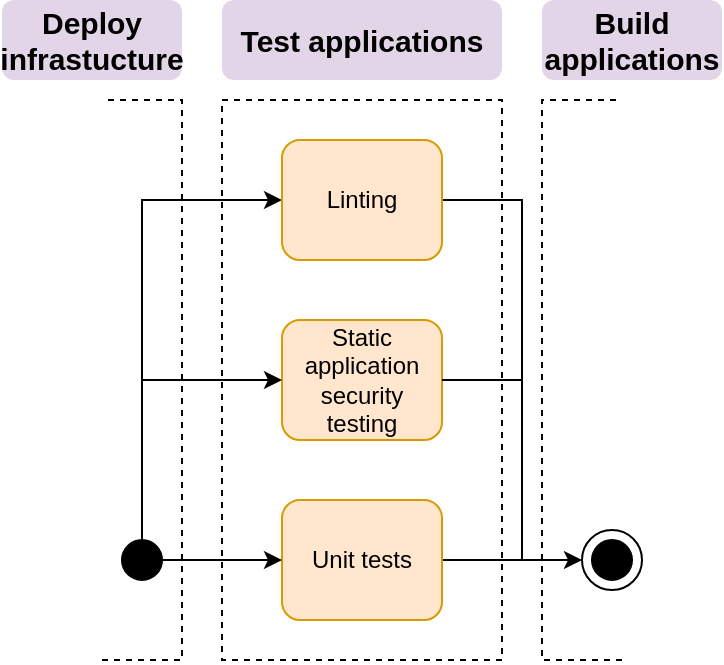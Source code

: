 <mxfile version="22.0.2" type="device">
  <diagram id="RoFN31DEDuAoprLHtcjy" name="Page-1">
    <mxGraphModel dx="863" dy="505" grid="1" gridSize="10" guides="1" tooltips="1" connect="1" arrows="1" fold="1" page="0" pageScale="1" pageWidth="827" pageHeight="1169" math="0" shadow="0">
      <root>
        <mxCell id="0" />
        <mxCell id="1" parent="0" />
        <mxCell id="3Ych9QoQo4VoyjM5WHYG-4" value="" style="rounded=0;whiteSpace=wrap;html=1;fillColor=none;dashed=1;" parent="1" vertex="1">
          <mxGeometry x="140" y="210" width="140" height="280" as="geometry" />
        </mxCell>
        <mxCell id="NrXn7nHfLIqUMkxgtaWz-2" value="Static application security testing" style="rounded=1;whiteSpace=wrap;html=1;glass=0;fillColor=#ffe6cc;strokeColor=#d79b00;" parent="1" vertex="1">
          <mxGeometry x="170" y="320" width="80" height="60" as="geometry" />
        </mxCell>
        <mxCell id="NrXn7nHfLIqUMkxgtaWz-8" value="" style="ellipse;whiteSpace=wrap;html=1;aspect=fixed;fillColor=#000000;" parent="1" vertex="1">
          <mxGeometry x="325" y="430" width="20" height="20" as="geometry" />
        </mxCell>
        <mxCell id="NrXn7nHfLIqUMkxgtaWz-9" value="" style="ellipse;whiteSpace=wrap;html=1;aspect=fixed;rounded=0;shadow=0;glass=0;sketch=0;fillColor=none;" parent="1" vertex="1">
          <mxGeometry x="320" y="425" width="30" height="30" as="geometry" />
        </mxCell>
        <mxCell id="3Ych9QoQo4VoyjM5WHYG-5" value="Test applications" style="text;html=1;fillColor=#e1d5e7;align=center;verticalAlign=middle;whiteSpace=wrap;rounded=1;dashed=1;fontStyle=1;fontSize=15;strokeColor=none;gradientColor=none;gradientDirection=south;" parent="1" vertex="1">
          <mxGeometry x="140" y="160" width="140" height="40" as="geometry" />
        </mxCell>
        <mxCell id="3Ych9QoQo4VoyjM5WHYG-9" value="Build applications" style="text;html=1;strokeColor=none;fillColor=#e1d5e7;align=center;verticalAlign=middle;whiteSpace=wrap;rounded=1;dashed=1;fontStyle=1;fontSize=15;" parent="1" vertex="1">
          <mxGeometry x="300" y="160" width="90" height="40" as="geometry" />
        </mxCell>
        <mxCell id="6qBjJutos2vkdkk0qgOa-2" value="" style="endArrow=none;dashed=1;html=1;rounded=0;fontSize=15;" parent="1" edge="1">
          <mxGeometry width="50" height="50" relative="1" as="geometry">
            <mxPoint x="340" y="490" as="sourcePoint" />
            <mxPoint x="340" y="210" as="targetPoint" />
            <Array as="points">
              <mxPoint x="300" y="490" />
              <mxPoint x="300" y="210" />
            </Array>
          </mxGeometry>
        </mxCell>
        <mxCell id="hjqb28hFsZi5MVu-S77l-1" value="" style="endArrow=none;dashed=1;html=1;rounded=0;fontSize=15;" parent="1" edge="1">
          <mxGeometry width="50" height="50" relative="1" as="geometry">
            <mxPoint x="80" y="490" as="sourcePoint" />
            <mxPoint x="80" y="210" as="targetPoint" />
            <Array as="points">
              <mxPoint x="120" y="490" />
              <mxPoint x="120" y="210" />
            </Array>
          </mxGeometry>
        </mxCell>
        <mxCell id="hjqb28hFsZi5MVu-S77l-2" value="" style="edgeStyle=orthogonalEdgeStyle;rounded=0;orthogonalLoop=1;jettySize=auto;html=1;exitX=0.5;exitY=0;exitDx=0;exitDy=0;entryX=0;entryY=0.5;entryDx=0;entryDy=0;" parent="1" source="hjqb28hFsZi5MVu-S77l-3" target="hjqb28hFsZi5MVu-S77l-18" edge="1">
          <mxGeometry relative="1" as="geometry">
            <Array as="points">
              <mxPoint x="100" y="260" />
            </Array>
            <mxPoint x="60" y="245" as="targetPoint" />
          </mxGeometry>
        </mxCell>
        <mxCell id="hjqb28hFsZi5MVu-S77l-3" value="" style="ellipse;whiteSpace=wrap;html=1;aspect=fixed;fillColor=#000000;" parent="1" vertex="1">
          <mxGeometry x="90" y="430" width="20" height="20" as="geometry" />
        </mxCell>
        <mxCell id="hjqb28hFsZi5MVu-S77l-4" value="Deploy infrastucture" style="text;html=1;strokeColor=none;fillColor=#e1d5e7;align=center;verticalAlign=middle;whiteSpace=wrap;rounded=1;dashed=1;fontStyle=1;fontSize=15;" parent="1" vertex="1">
          <mxGeometry x="30" y="160" width="90" height="40" as="geometry" />
        </mxCell>
        <mxCell id="hjqb28hFsZi5MVu-S77l-9" value="" style="endArrow=classic;html=1;rounded=0;entryX=0;entryY=0.5;entryDx=0;entryDy=0;" parent="1" edge="1" target="NrXn7nHfLIqUMkxgtaWz-2">
          <mxGeometry width="50" height="50" relative="1" as="geometry">
            <mxPoint x="100" y="350" as="sourcePoint" />
            <mxPoint x="160" y="350" as="targetPoint" />
          </mxGeometry>
        </mxCell>
        <mxCell id="hjqb28hFsZi5MVu-S77l-10" value="" style="endArrow=classic;html=1;rounded=0;entryX=0;entryY=0.5;entryDx=0;entryDy=0;exitX=1;exitY=0.5;exitDx=0;exitDy=0;" parent="1" target="NrXn7nHfLIqUMkxgtaWz-9" edge="1" source="CeksJdr9aENdMmGf5Ev_-1">
          <mxGeometry width="50" height="50" relative="1" as="geometry">
            <mxPoint x="480" y="350" as="sourcePoint" />
            <mxPoint x="360" y="220" as="targetPoint" />
          </mxGeometry>
        </mxCell>
        <mxCell id="hjqb28hFsZi5MVu-S77l-11" value="" style="endArrow=none;html=1;rounded=0;endFill=0;exitX=1;exitY=0.5;exitDx=0;exitDy=0;" parent="1" source="hjqb28hFsZi5MVu-S77l-18" edge="1">
          <mxGeometry width="50" height="50" relative="1" as="geometry">
            <mxPoint x="360" y="260" as="sourcePoint" />
            <mxPoint x="290" y="440" as="targetPoint" />
            <Array as="points">
              <mxPoint x="290" y="260" />
            </Array>
          </mxGeometry>
        </mxCell>
        <mxCell id="hjqb28hFsZi5MVu-S77l-18" value="Linting" style="rounded=1;whiteSpace=wrap;html=1;glass=0;fillColor=#ffe6cc;strokeColor=#d79b00;" parent="1" vertex="1">
          <mxGeometry x="170" y="230" width="80" height="60" as="geometry" />
        </mxCell>
        <mxCell id="CeksJdr9aENdMmGf5Ev_-1" value="Unit tests" style="rounded=1;whiteSpace=wrap;html=1;glass=0;fillColor=#ffe6cc;strokeColor=#d79b00;" vertex="1" parent="1">
          <mxGeometry x="170" y="410" width="80" height="60" as="geometry" />
        </mxCell>
        <mxCell id="CeksJdr9aENdMmGf5Ev_-2" value="" style="endArrow=classic;html=1;rounded=0;entryX=0;entryY=0.5;entryDx=0;entryDy=0;exitX=1;exitY=0.5;exitDx=0;exitDy=0;" edge="1" parent="1" source="hjqb28hFsZi5MVu-S77l-3" target="CeksJdr9aENdMmGf5Ev_-1">
          <mxGeometry width="50" height="50" relative="1" as="geometry">
            <mxPoint x="110" y="360" as="sourcePoint" />
            <mxPoint x="170" y="360" as="targetPoint" />
          </mxGeometry>
        </mxCell>
        <mxCell id="CeksJdr9aENdMmGf5Ev_-4" value="" style="endArrow=none;html=1;rounded=0;exitX=1;exitY=0.5;exitDx=0;exitDy=0;" edge="1" parent="1" source="NrXn7nHfLIqUMkxgtaWz-2">
          <mxGeometry width="50" height="50" relative="1" as="geometry">
            <mxPoint x="260" y="350" as="sourcePoint" />
            <mxPoint x="290" y="350" as="targetPoint" />
          </mxGeometry>
        </mxCell>
      </root>
    </mxGraphModel>
  </diagram>
</mxfile>
